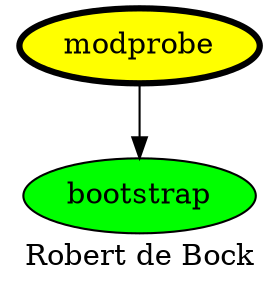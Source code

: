 digraph PhiloDilemma {
  label = "Robert de Bock" ;
  overlap=false
  {
    bootstrap [fillcolor=green style=filled]
    modprobe [fillcolor=yellow style=filled penwidth=3]
  }
  modprobe -> bootstrap
}
